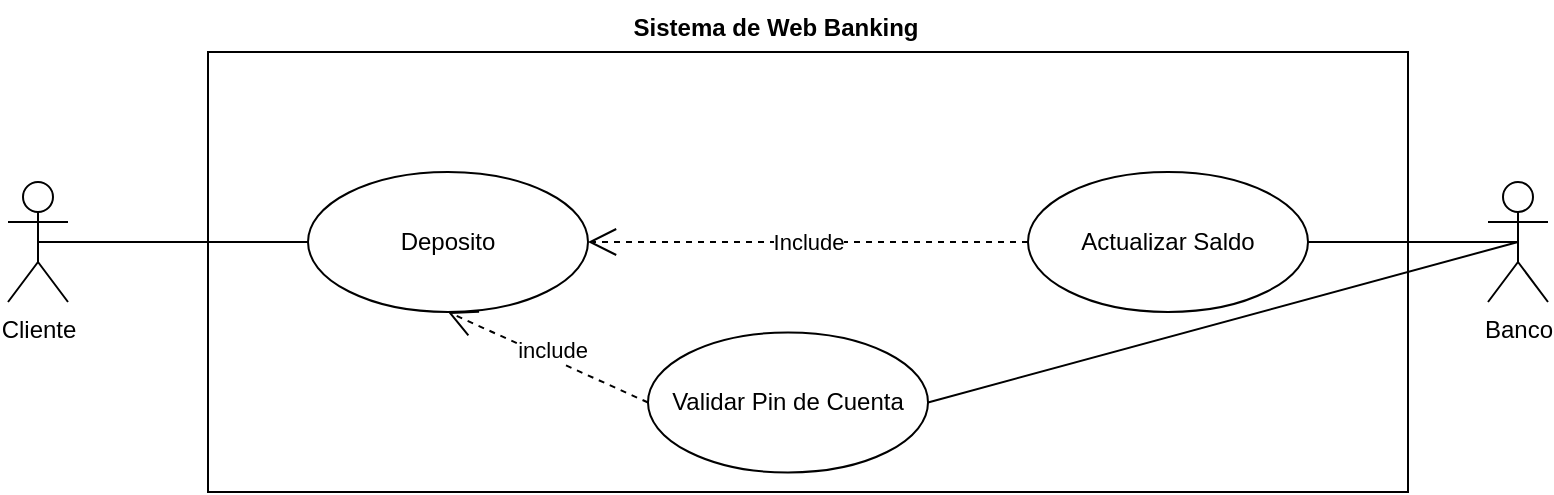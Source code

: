 <mxfile version="20.3.0" type="device"><diagram id="UQ572Q8I6iq-TOw_8rdD" name="Página-1"><mxGraphModel dx="1470" dy="588" grid="1" gridSize="10" guides="1" tooltips="1" connect="1" arrows="1" fold="1" page="1" pageScale="1" pageWidth="827" pageHeight="1169" math="0" shadow="0"><root><mxCell id="0"/><mxCell id="1" parent="0"/><mxCell id="dB0n7wX-cqpHPcAqDt90-36" value="" style="html=1;" parent="1" vertex="1"><mxGeometry x="130" y="100" width="600" height="220" as="geometry"/></mxCell><mxCell id="dB0n7wX-cqpHPcAqDt90-37" value="Cliente" style="shape=umlActor;verticalLabelPosition=bottom;verticalAlign=top;html=1;" parent="1" vertex="1"><mxGeometry x="30" y="165" width="30" height="60" as="geometry"/></mxCell><mxCell id="dB0n7wX-cqpHPcAqDt90-38" value="Sistema de Web Banking" style="text;align=center;fontStyle=1;verticalAlign=middle;spacingLeft=3;spacingRight=3;strokeColor=none;rotatable=0;points=[[0,0.5],[1,0.5]];portConstraint=eastwest;" parent="1" vertex="1"><mxGeometry x="374" y="74" width="80" height="26" as="geometry"/></mxCell><mxCell id="dB0n7wX-cqpHPcAqDt90-39" value="Banco" style="shape=umlActor;verticalLabelPosition=bottom;verticalAlign=top;html=1;" parent="1" vertex="1"><mxGeometry x="770" y="165" width="30" height="60" as="geometry"/></mxCell><mxCell id="dB0n7wX-cqpHPcAqDt90-41" value="" style="endArrow=none;html=1;rounded=0;exitX=0;exitY=0.5;exitDx=0;exitDy=0;entryX=0.5;entryY=0.5;entryDx=0;entryDy=0;entryPerimeter=0;" parent="1" source="dB0n7wX-cqpHPcAqDt90-47" target="dB0n7wX-cqpHPcAqDt90-37" edge="1"><mxGeometry width="50" height="50" relative="1" as="geometry"><mxPoint x="90" y="105" as="sourcePoint"/><mxPoint x="430" y="280" as="targetPoint"/></mxGeometry></mxCell><mxCell id="dB0n7wX-cqpHPcAqDt90-47" value="Deposito" style="ellipse;whiteSpace=wrap;html=1;" parent="1" vertex="1"><mxGeometry x="180" y="160" width="140" height="70" as="geometry"/></mxCell><mxCell id="dB0n7wX-cqpHPcAqDt90-57" value="Actualizar Saldo" style="ellipse;whiteSpace=wrap;html=1;" parent="1" vertex="1"><mxGeometry x="540" y="160" width="140" height="70" as="geometry"/></mxCell><mxCell id="dB0n7wX-cqpHPcAqDt90-58" value="" style="endArrow=none;html=1;rounded=0;entryX=0.5;entryY=0.5;entryDx=0;entryDy=0;entryPerimeter=0;exitX=1;exitY=0.5;exitDx=0;exitDy=0;" parent="1" source="dB0n7wX-cqpHPcAqDt90-57" target="dB0n7wX-cqpHPcAqDt90-39" edge="1"><mxGeometry width="50" height="50" relative="1" as="geometry"><mxPoint x="320" y="480" as="sourcePoint"/><mxPoint x="370" y="430" as="targetPoint"/></mxGeometry></mxCell><mxCell id="dB0n7wX-cqpHPcAqDt90-59" value="Include" style="endArrow=open;endSize=12;dashed=1;html=1;rounded=0;exitX=0;exitY=0.5;exitDx=0;exitDy=0;entryX=1;entryY=0.5;entryDx=0;entryDy=0;" parent="1" source="dB0n7wX-cqpHPcAqDt90-57" target="dB0n7wX-cqpHPcAqDt90-47" edge="1"><mxGeometry width="160" relative="1" as="geometry"><mxPoint x="270" y="450" as="sourcePoint"/><mxPoint x="430" y="450" as="targetPoint"/></mxGeometry></mxCell><mxCell id="dB0n7wX-cqpHPcAqDt90-69" value="" style="endArrow=none;html=1;rounded=0;entryX=0.5;entryY=0.5;entryDx=0;entryDy=0;entryPerimeter=0;exitX=1;exitY=0.5;exitDx=0;exitDy=0;" parent="1" source="dB0n7wX-cqpHPcAqDt90-70" target="dB0n7wX-cqpHPcAqDt90-39" edge="1"><mxGeometry width="50" height="50" relative="1" as="geometry"><mxPoint x="275" y="360.25" as="sourcePoint"/><mxPoint x="775" y="170" as="targetPoint"/></mxGeometry></mxCell><mxCell id="dB0n7wX-cqpHPcAqDt90-70" value="Validar Pin de Cuenta" style="ellipse;whiteSpace=wrap;html=1;" parent="1" vertex="1"><mxGeometry x="350" y="240.25" width="140" height="70" as="geometry"/></mxCell><mxCell id="dB0n7wX-cqpHPcAqDt90-71" value="include" style="endArrow=open;endSize=12;dashed=1;html=1;rounded=0;exitX=0;exitY=0.5;exitDx=0;exitDy=0;entryX=0.5;entryY=1;entryDx=0;entryDy=0;" parent="1" source="dB0n7wX-cqpHPcAqDt90-70" target="dB0n7wX-cqpHPcAqDt90-47" edge="1"><mxGeometry y="-4" width="160" relative="1" as="geometry"><mxPoint x="260.503" y="129.749" as="sourcePoint"/><mxPoint x="525" y="110.25" as="targetPoint"/><mxPoint as="offset"/></mxGeometry></mxCell></root></mxGraphModel></diagram></mxfile>